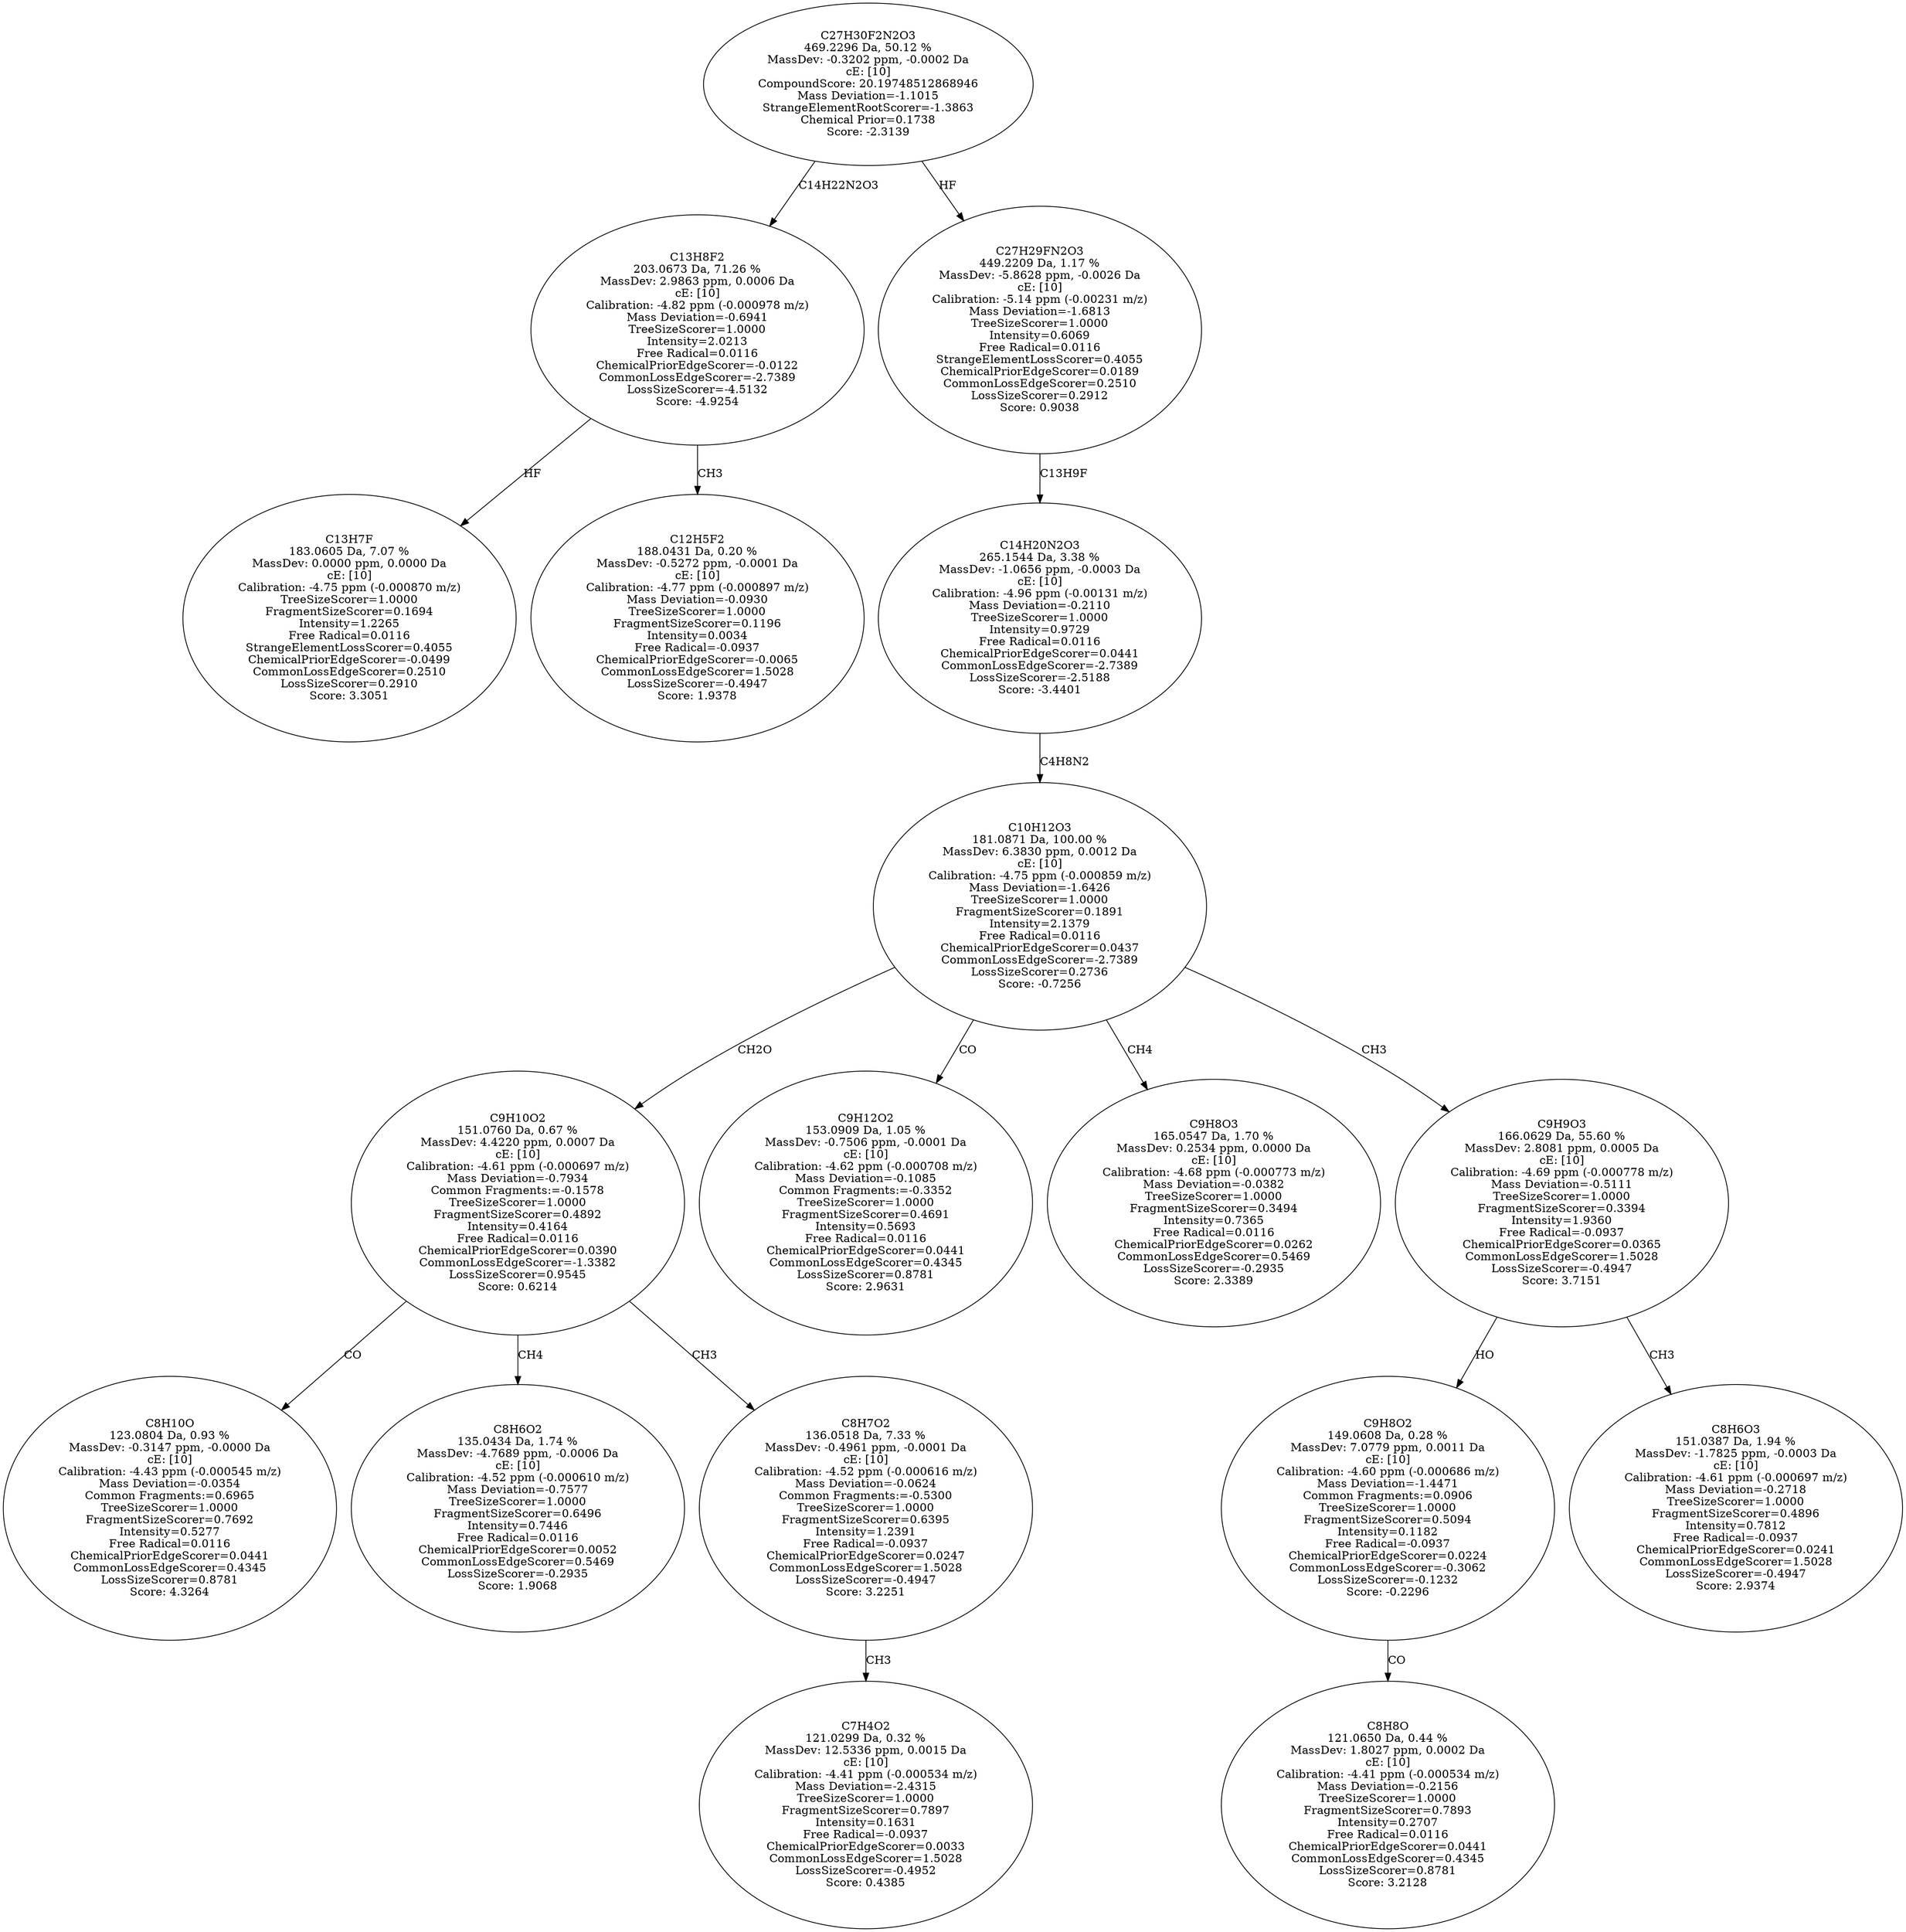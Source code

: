 strict digraph {
v1 [label="C13H7F\n183.0605 Da, 7.07 %\nMassDev: 0.0000 ppm, 0.0000 Da\ncE: [10]\nCalibration: -4.75 ppm (-0.000870 m/z)\nTreeSizeScorer=1.0000\nFragmentSizeScorer=0.1694\nIntensity=1.2265\nFree Radical=0.0116\nStrangeElementLossScorer=0.4055\nChemicalPriorEdgeScorer=-0.0499\nCommonLossEdgeScorer=0.2510\nLossSizeScorer=0.2910\nScore: 3.3051"];
v2 [label="C12H5F2\n188.0431 Da, 0.20 %\nMassDev: -0.5272 ppm, -0.0001 Da\ncE: [10]\nCalibration: -4.77 ppm (-0.000897 m/z)\nMass Deviation=-0.0930\nTreeSizeScorer=1.0000\nFragmentSizeScorer=0.1196\nIntensity=0.0034\nFree Radical=-0.0937\nChemicalPriorEdgeScorer=-0.0065\nCommonLossEdgeScorer=1.5028\nLossSizeScorer=-0.4947\nScore: 1.9378"];
v3 [label="C13H8F2\n203.0673 Da, 71.26 %\nMassDev: 2.9863 ppm, 0.0006 Da\ncE: [10]\nCalibration: -4.82 ppm (-0.000978 m/z)\nMass Deviation=-0.6941\nTreeSizeScorer=1.0000\nIntensity=2.0213\nFree Radical=0.0116\nChemicalPriorEdgeScorer=-0.0122\nCommonLossEdgeScorer=-2.7389\nLossSizeScorer=-4.5132\nScore: -4.9254"];
v4 [label="C8H10O\n123.0804 Da, 0.93 %\nMassDev: -0.3147 ppm, -0.0000 Da\ncE: [10]\nCalibration: -4.43 ppm (-0.000545 m/z)\nMass Deviation=-0.0354\nCommon Fragments:=0.6965\nTreeSizeScorer=1.0000\nFragmentSizeScorer=0.7692\nIntensity=0.5277\nFree Radical=0.0116\nChemicalPriorEdgeScorer=0.0441\nCommonLossEdgeScorer=0.4345\nLossSizeScorer=0.8781\nScore: 4.3264"];
v5 [label="C8H6O2\n135.0434 Da, 1.74 %\nMassDev: -4.7689 ppm, -0.0006 Da\ncE: [10]\nCalibration: -4.52 ppm (-0.000610 m/z)\nMass Deviation=-0.7577\nTreeSizeScorer=1.0000\nFragmentSizeScorer=0.6496\nIntensity=0.7446\nFree Radical=0.0116\nChemicalPriorEdgeScorer=0.0052\nCommonLossEdgeScorer=0.5469\nLossSizeScorer=-0.2935\nScore: 1.9068"];
v6 [label="C7H4O2\n121.0299 Da, 0.32 %\nMassDev: 12.5336 ppm, 0.0015 Da\ncE: [10]\nCalibration: -4.41 ppm (-0.000534 m/z)\nMass Deviation=-2.4315\nTreeSizeScorer=1.0000\nFragmentSizeScorer=0.7897\nIntensity=0.1631\nFree Radical=-0.0937\nChemicalPriorEdgeScorer=0.0033\nCommonLossEdgeScorer=1.5028\nLossSizeScorer=-0.4952\nScore: 0.4385"];
v7 [label="C8H7O2\n136.0518 Da, 7.33 %\nMassDev: -0.4961 ppm, -0.0001 Da\ncE: [10]\nCalibration: -4.52 ppm (-0.000616 m/z)\nMass Deviation=-0.0624\nCommon Fragments:=-0.5300\nTreeSizeScorer=1.0000\nFragmentSizeScorer=0.6395\nIntensity=1.2391\nFree Radical=-0.0937\nChemicalPriorEdgeScorer=0.0247\nCommonLossEdgeScorer=1.5028\nLossSizeScorer=-0.4947\nScore: 3.2251"];
v8 [label="C9H10O2\n151.0760 Da, 0.67 %\nMassDev: 4.4220 ppm, 0.0007 Da\ncE: [10]\nCalibration: -4.61 ppm (-0.000697 m/z)\nMass Deviation=-0.7934\nCommon Fragments:=-0.1578\nTreeSizeScorer=1.0000\nFragmentSizeScorer=0.4892\nIntensity=0.4164\nFree Radical=0.0116\nChemicalPriorEdgeScorer=0.0390\nCommonLossEdgeScorer=-1.3382\nLossSizeScorer=0.9545\nScore: 0.6214"];
v9 [label="C9H12O2\n153.0909 Da, 1.05 %\nMassDev: -0.7506 ppm, -0.0001 Da\ncE: [10]\nCalibration: -4.62 ppm (-0.000708 m/z)\nMass Deviation=-0.1085\nCommon Fragments:=-0.3352\nTreeSizeScorer=1.0000\nFragmentSizeScorer=0.4691\nIntensity=0.5693\nFree Radical=0.0116\nChemicalPriorEdgeScorer=0.0441\nCommonLossEdgeScorer=0.4345\nLossSizeScorer=0.8781\nScore: 2.9631"];
v10 [label="C9H8O3\n165.0547 Da, 1.70 %\nMassDev: 0.2534 ppm, 0.0000 Da\ncE: [10]\nCalibration: -4.68 ppm (-0.000773 m/z)\nMass Deviation=-0.0382\nTreeSizeScorer=1.0000\nFragmentSizeScorer=0.3494\nIntensity=0.7365\nFree Radical=0.0116\nChemicalPriorEdgeScorer=0.0262\nCommonLossEdgeScorer=0.5469\nLossSizeScorer=-0.2935\nScore: 2.3389"];
v11 [label="C8H8O\n121.0650 Da, 0.44 %\nMassDev: 1.8027 ppm, 0.0002 Da\ncE: [10]\nCalibration: -4.41 ppm (-0.000534 m/z)\nMass Deviation=-0.2156\nTreeSizeScorer=1.0000\nFragmentSizeScorer=0.7893\nIntensity=0.2707\nFree Radical=0.0116\nChemicalPriorEdgeScorer=0.0441\nCommonLossEdgeScorer=0.4345\nLossSizeScorer=0.8781\nScore: 3.2128"];
v12 [label="C9H8O2\n149.0608 Da, 0.28 %\nMassDev: 7.0779 ppm, 0.0011 Da\ncE: [10]\nCalibration: -4.60 ppm (-0.000686 m/z)\nMass Deviation=-1.4471\nCommon Fragments:=0.0906\nTreeSizeScorer=1.0000\nFragmentSizeScorer=0.5094\nIntensity=0.1182\nFree Radical=-0.0937\nChemicalPriorEdgeScorer=0.0224\nCommonLossEdgeScorer=-0.3062\nLossSizeScorer=-0.1232\nScore: -0.2296"];
v13 [label="C8H6O3\n151.0387 Da, 1.94 %\nMassDev: -1.7825 ppm, -0.0003 Da\ncE: [10]\nCalibration: -4.61 ppm (-0.000697 m/z)\nMass Deviation=-0.2718\nTreeSizeScorer=1.0000\nFragmentSizeScorer=0.4896\nIntensity=0.7812\nFree Radical=-0.0937\nChemicalPriorEdgeScorer=0.0241\nCommonLossEdgeScorer=1.5028\nLossSizeScorer=-0.4947\nScore: 2.9374"];
v14 [label="C9H9O3\n166.0629 Da, 55.60 %\nMassDev: 2.8081 ppm, 0.0005 Da\ncE: [10]\nCalibration: -4.69 ppm (-0.000778 m/z)\nMass Deviation=-0.5111\nTreeSizeScorer=1.0000\nFragmentSizeScorer=0.3394\nIntensity=1.9360\nFree Radical=-0.0937\nChemicalPriorEdgeScorer=0.0365\nCommonLossEdgeScorer=1.5028\nLossSizeScorer=-0.4947\nScore: 3.7151"];
v15 [label="C10H12O3\n181.0871 Da, 100.00 %\nMassDev: 6.3830 ppm, 0.0012 Da\ncE: [10]\nCalibration: -4.75 ppm (-0.000859 m/z)\nMass Deviation=-1.6426\nTreeSizeScorer=1.0000\nFragmentSizeScorer=0.1891\nIntensity=2.1379\nFree Radical=0.0116\nChemicalPriorEdgeScorer=0.0437\nCommonLossEdgeScorer=-2.7389\nLossSizeScorer=0.2736\nScore: -0.7256"];
v16 [label="C14H20N2O3\n265.1544 Da, 3.38 %\nMassDev: -1.0656 ppm, -0.0003 Da\ncE: [10]\nCalibration: -4.96 ppm (-0.00131 m/z)\nMass Deviation=-0.2110\nTreeSizeScorer=1.0000\nIntensity=0.9729\nFree Radical=0.0116\nChemicalPriorEdgeScorer=0.0441\nCommonLossEdgeScorer=-2.7389\nLossSizeScorer=-2.5188\nScore: -3.4401"];
v17 [label="C27H29FN2O3\n449.2209 Da, 1.17 %\nMassDev: -5.8628 ppm, -0.0026 Da\ncE: [10]\nCalibration: -5.14 ppm (-0.00231 m/z)\nMass Deviation=-1.6813\nTreeSizeScorer=1.0000\nIntensity=0.6069\nFree Radical=0.0116\nStrangeElementLossScorer=0.4055\nChemicalPriorEdgeScorer=0.0189\nCommonLossEdgeScorer=0.2510\nLossSizeScorer=0.2912\nScore: 0.9038"];
v18 [label="C27H30F2N2O3\n469.2296 Da, 50.12 %\nMassDev: -0.3202 ppm, -0.0002 Da\ncE: [10]\nCompoundScore: 20.19748512868946\nMass Deviation=-1.1015\nStrangeElementRootScorer=-1.3863\nChemical Prior=0.1738\nScore: -2.3139"];
v3 -> v1 [label="HF"];
v3 -> v2 [label="CH3"];
v18 -> v3 [label="C14H22N2O3"];
v8 -> v4 [label="CO"];
v8 -> v5 [label="CH4"];
v7 -> v6 [label="CH3"];
v8 -> v7 [label="CH3"];
v15 -> v8 [label="CH2O"];
v15 -> v9 [label="CO"];
v15 -> v10 [label="CH4"];
v12 -> v11 [label="CO"];
v14 -> v12 [label="HO"];
v14 -> v13 [label="CH3"];
v15 -> v14 [label="CH3"];
v16 -> v15 [label="C4H8N2"];
v17 -> v16 [label="C13H9F"];
v18 -> v17 [label="HF"];
}